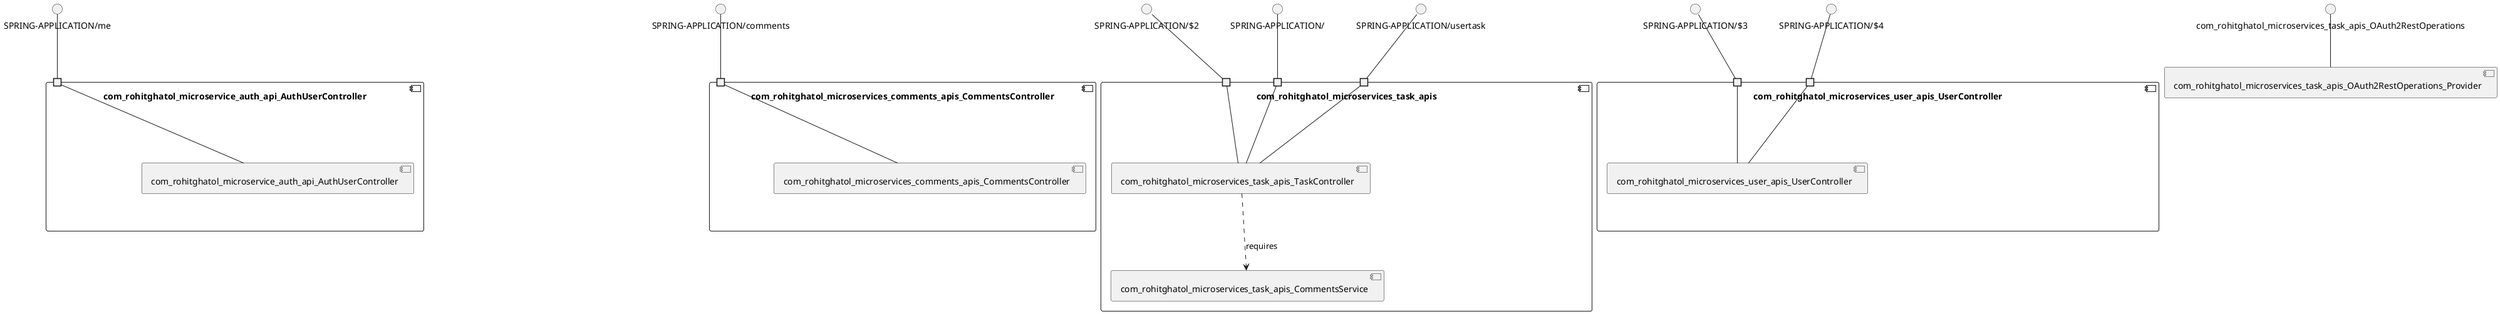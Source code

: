 @startuml
skinparam fixCircleLabelOverlapping true
skinparam componentStyle uml2
component "com_rohitghatol_microservice_auth_api_AuthUserController\n\n\n\n\n\n" {
[com_rohitghatol_microservice_auth_api_AuthUserController]
portin " " as com_rohitghatol_microservice_auth_api_AuthUserController_requires_SPRING_APPLICATION_me
"com_rohitghatol_microservice_auth_api_AuthUserController_requires_SPRING_APPLICATION_me"--[com_rohitghatol_microservice_auth_api_AuthUserController]
}
interface "SPRING-APPLICATION/me" as interface.SPRING_APPLICATION_me
interface.SPRING_APPLICATION_me--"com_rohitghatol_microservice_auth_api_AuthUserController_requires_SPRING_APPLICATION_me"
component "com_rohitghatol_microservices_comments_apis_CommentsController\n\n\n\n\n\n" {
[com_rohitghatol_microservices_comments_apis_CommentsController]
portin " " as com_rohitghatol_microservices_comments_apis_CommentsController_requires_SPRING_APPLICATION_comments
"com_rohitghatol_microservices_comments_apis_CommentsController_requires_SPRING_APPLICATION_comments"--[com_rohitghatol_microservices_comments_apis_CommentsController]
}
interface "SPRING-APPLICATION/comments" as interface.SPRING_APPLICATION_comments
interface.SPRING_APPLICATION_comments--"com_rohitghatol_microservices_comments_apis_CommentsController_requires_SPRING_APPLICATION_comments"
component "com_rohitghatol_microservices_task_apis\n\n\n\n\n\n" {
[com_rohitghatol_microservices_task_apis_TaskController]
[com_rohitghatol_microservices_task_apis_CommentsService]
portin " " as com_rohitghatol_microservices_task_apis_requires_SPRING_APPLICATION_
portin " " as com_rohitghatol_microservices_task_apis_requires_SPRING_APPLICATION_2
portin " " as com_rohitghatol_microservices_task_apis_requires_SPRING_APPLICATION_usertask
[com_rohitghatol_microservices_task_apis_TaskController]..>[com_rohitghatol_microservices_task_apis_CommentsService] : requires
"com_rohitghatol_microservices_task_apis_requires_SPRING_APPLICATION_usertask"--[com_rohitghatol_microservices_task_apis_TaskController]
"com_rohitghatol_microservices_task_apis_requires_SPRING_APPLICATION_"--[com_rohitghatol_microservices_task_apis_TaskController]
"com_rohitghatol_microservices_task_apis_requires_SPRING_APPLICATION_2"--[com_rohitghatol_microservices_task_apis_TaskController]
}
interface "SPRING-APPLICATION/$2" as interface.SPRING_APPLICATION_2
interface.SPRING_APPLICATION_2--"com_rohitghatol_microservices_task_apis_requires_SPRING_APPLICATION_2"
interface "SPRING-APPLICATION/" as interface.SPRING_APPLICATION_
interface.SPRING_APPLICATION_--"com_rohitghatol_microservices_task_apis_requires_SPRING_APPLICATION_"
interface "SPRING-APPLICATION/usertask" as interface.SPRING_APPLICATION_usertask
interface.SPRING_APPLICATION_usertask--"com_rohitghatol_microservices_task_apis_requires_SPRING_APPLICATION_usertask"
component "com_rohitghatol_microservices_user_apis_UserController\n\n\n\n\n\n" {
[com_rohitghatol_microservices_user_apis_UserController]
portin " " as com_rohitghatol_microservices_user_apis_UserController_requires_SPRING_APPLICATION_3
portin " " as com_rohitghatol_microservices_user_apis_UserController_requires_SPRING_APPLICATION_4
"com_rohitghatol_microservices_user_apis_UserController_requires_SPRING_APPLICATION_4"--[com_rohitghatol_microservices_user_apis_UserController]
"com_rohitghatol_microservices_user_apis_UserController_requires_SPRING_APPLICATION_3"--[com_rohitghatol_microservices_user_apis_UserController]
}
interface "SPRING-APPLICATION/$3" as interface.SPRING_APPLICATION_3
interface.SPRING_APPLICATION_3--"com_rohitghatol_microservices_user_apis_UserController_requires_SPRING_APPLICATION_3"
interface "SPRING-APPLICATION/$4" as interface.SPRING_APPLICATION_4
interface.SPRING_APPLICATION_4--"com_rohitghatol_microservices_user_apis_UserController_requires_SPRING_APPLICATION_4"
interface "com_rohitghatol_microservices_task_apis_OAuth2RestOperations" as interface.com_rohitghatol_microservices_task_apis_OAuth2RestOperations
interface.com_rohitghatol_microservices_task_apis_OAuth2RestOperations--[com_rohitghatol_microservices_task_apis_OAuth2RestOperations_Provider]

@enduml
